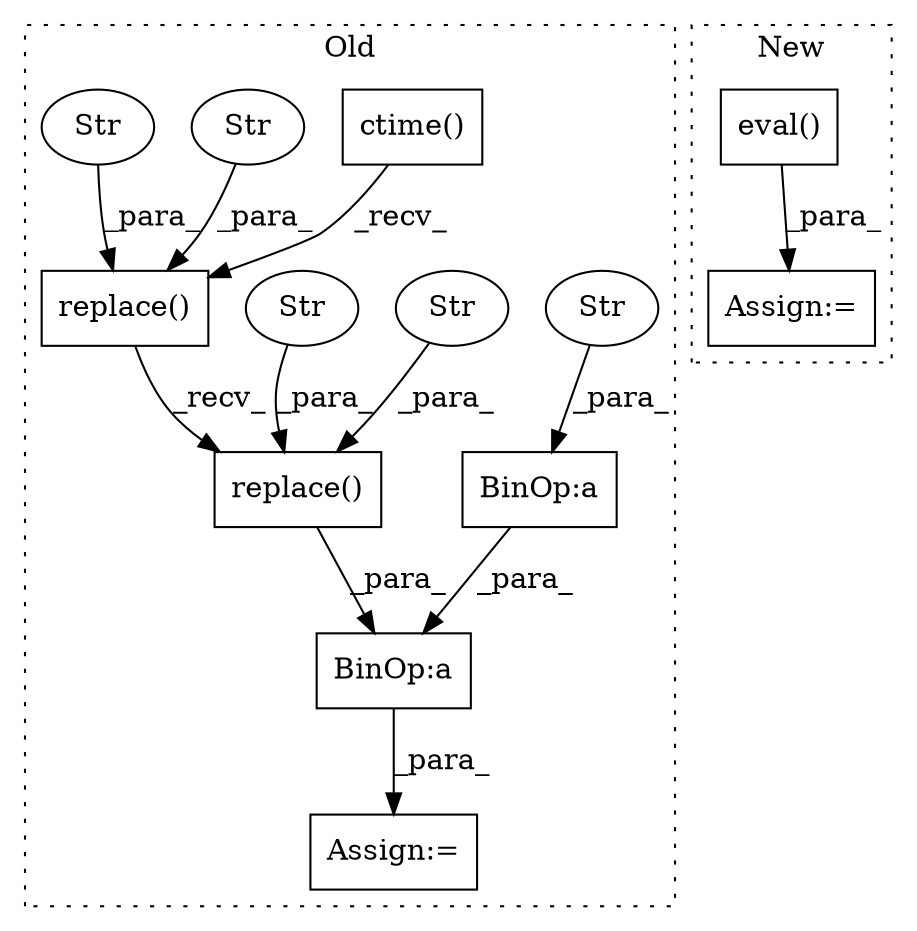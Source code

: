 digraph G {
subgraph cluster0 {
1 [label="ctime()" a="75" s="5042" l="12" shape="box"];
3 [label="BinOp:a" a="82" s="5024" l="18" shape="box"];
4 [label="BinOp:a" a="82" s="5033" l="3" shape="box"];
5 [label="Str" a="66" s="5036" l="3" shape="ellipse"];
6 [label="Assign:=" a="68" s="5018" l="3" shape="box"];
8 [label="replace()" a="75" s="5042,5089" l="39,1" shape="box"];
9 [label="Str" a="66" s="5086" l="3" shape="ellipse"];
10 [label="Str" a="66" s="5081" l="3" shape="ellipse"];
11 [label="replace()" a="75" s="5042,5071" l="21,1" shape="box"];
12 [label="Str" a="66" s="5068" l="3" shape="ellipse"];
13 [label="Str" a="66" s="5063" l="3" shape="ellipse"];
label = "Old";
style="dotted";
}
subgraph cluster1 {
2 [label="eval()" a="75" s="6237,6314" l="15,1" shape="box"];
7 [label="Assign:=" a="68" s="6228" l="9" shape="box"];
label = "New";
style="dotted";
}
1 -> 11 [label="_recv_"];
2 -> 7 [label="_para_"];
3 -> 6 [label="_para_"];
4 -> 3 [label="_para_"];
5 -> 4 [label="_para_"];
8 -> 3 [label="_para_"];
9 -> 8 [label="_para_"];
10 -> 8 [label="_para_"];
11 -> 8 [label="_recv_"];
12 -> 11 [label="_para_"];
13 -> 11 [label="_para_"];
}